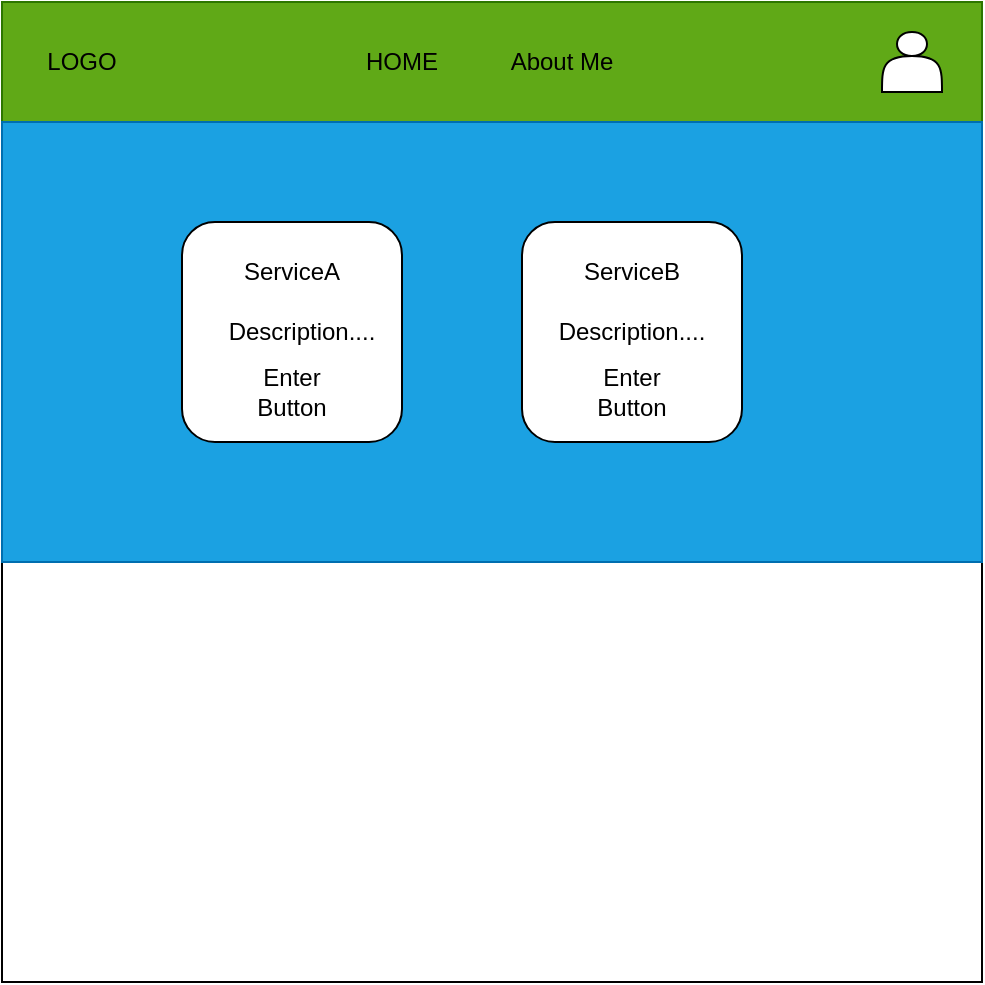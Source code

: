 <mxfile>
    <diagram id="Wcbh3UyGLl16QaUS7tB3" name="Page-1">
        <mxGraphModel dx="629" dy="647" grid="1" gridSize="10" guides="1" tooltips="1" connect="1" arrows="1" fold="1" page="1" pageScale="1" pageWidth="850" pageHeight="1100" math="0" shadow="0">
            <root>
                <mxCell id="0"/>
                <mxCell id="1" parent="0"/>
                <mxCell id="2" value="" style="whiteSpace=wrap;html=1;aspect=fixed;" vertex="1" parent="1">
                    <mxGeometry x="70" y="120" width="490" height="490" as="geometry"/>
                </mxCell>
                <mxCell id="3" value="" style="rounded=0;whiteSpace=wrap;html=1;fillColor=#60a917;fontColor=#ffffff;strokeColor=#2D7600;" vertex="1" parent="1">
                    <mxGeometry x="70" y="120" width="490" height="60" as="geometry"/>
                </mxCell>
                <mxCell id="4" value="LOGO" style="text;html=1;strokeColor=none;fillColor=none;align=center;verticalAlign=middle;whiteSpace=wrap;rounded=0;" vertex="1" parent="1">
                    <mxGeometry x="80" y="135" width="60" height="30" as="geometry"/>
                </mxCell>
                <mxCell id="5" value="HOME" style="text;html=1;strokeColor=none;fillColor=none;align=center;verticalAlign=middle;whiteSpace=wrap;rounded=0;" vertex="1" parent="1">
                    <mxGeometry x="240" y="135" width="60" height="30" as="geometry"/>
                </mxCell>
                <mxCell id="6" value="About Me" style="text;html=1;strokeColor=none;fillColor=none;align=center;verticalAlign=middle;whiteSpace=wrap;rounded=0;" vertex="1" parent="1">
                    <mxGeometry x="320" y="135" width="60" height="30" as="geometry"/>
                </mxCell>
                <mxCell id="8" value="" style="shape=actor;whiteSpace=wrap;html=1;" vertex="1" parent="1">
                    <mxGeometry x="510" y="135" width="30" height="30" as="geometry"/>
                </mxCell>
                <mxCell id="9" value="" style="rounded=0;whiteSpace=wrap;html=1;fillColor=#1ba1e2;fontColor=#ffffff;strokeColor=#006EAF;" vertex="1" parent="1">
                    <mxGeometry x="70" y="180" width="490" height="220" as="geometry"/>
                </mxCell>
                <mxCell id="10" value="" style="rounded=1;whiteSpace=wrap;html=1;" vertex="1" parent="1">
                    <mxGeometry x="160" y="230" width="110" height="110" as="geometry"/>
                </mxCell>
                <mxCell id="11" value="" style="rounded=1;whiteSpace=wrap;html=1;" vertex="1" parent="1">
                    <mxGeometry x="330" y="230" width="110" height="110" as="geometry"/>
                </mxCell>
                <mxCell id="12" value="ServiceA" style="text;html=1;strokeColor=none;fillColor=none;align=center;verticalAlign=middle;whiteSpace=wrap;rounded=0;" vertex="1" parent="1">
                    <mxGeometry x="185" y="240" width="60" height="30" as="geometry"/>
                </mxCell>
                <mxCell id="13" value="Description...." style="text;html=1;strokeColor=none;fillColor=none;align=center;verticalAlign=middle;whiteSpace=wrap;rounded=0;" vertex="1" parent="1">
                    <mxGeometry x="190" y="270" width="60" height="30" as="geometry"/>
                </mxCell>
                <mxCell id="14" value="ServiceB" style="text;html=1;strokeColor=none;fillColor=none;align=center;verticalAlign=middle;whiteSpace=wrap;rounded=0;" vertex="1" parent="1">
                    <mxGeometry x="355" y="240" width="60" height="30" as="geometry"/>
                </mxCell>
                <mxCell id="15" value="Description...." style="text;html=1;strokeColor=none;fillColor=none;align=center;verticalAlign=middle;whiteSpace=wrap;rounded=0;" vertex="1" parent="1">
                    <mxGeometry x="355" y="270" width="60" height="30" as="geometry"/>
                </mxCell>
                <mxCell id="16" value="Enter Button" style="text;html=1;strokeColor=none;fillColor=none;align=center;verticalAlign=middle;whiteSpace=wrap;rounded=0;" vertex="1" parent="1">
                    <mxGeometry x="185" y="300" width="60" height="30" as="geometry"/>
                </mxCell>
                <mxCell id="17" value="Enter Button" style="text;html=1;strokeColor=none;fillColor=none;align=center;verticalAlign=middle;whiteSpace=wrap;rounded=0;" vertex="1" parent="1">
                    <mxGeometry x="355" y="300" width="60" height="30" as="geometry"/>
                </mxCell>
            </root>
        </mxGraphModel>
    </diagram>
</mxfile>